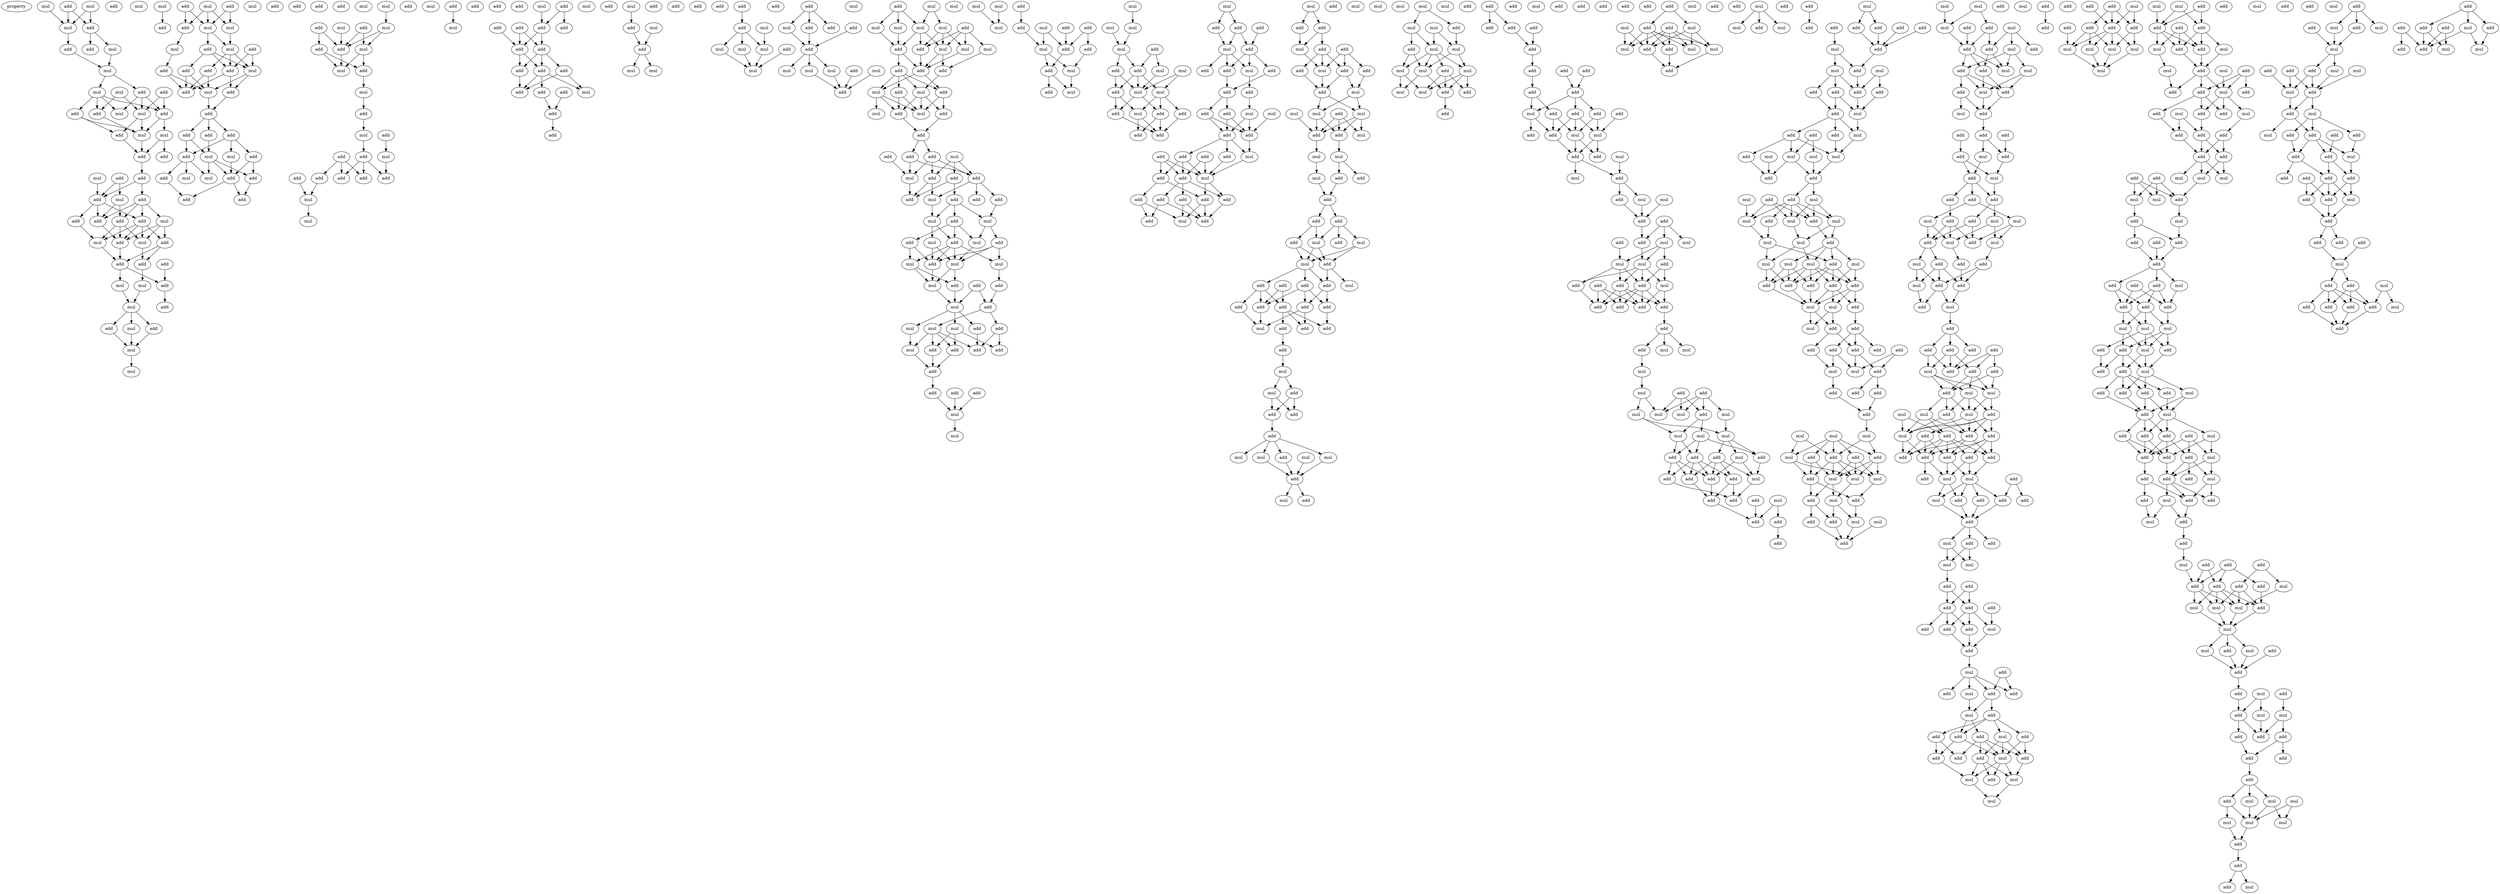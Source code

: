 digraph {
    node [fontcolor=black]
    property [mul=2,lf=1.9]
    0 [ label = mul ];
    1 [ label = add ];
    2 [ label = mul ];
    3 [ label = add ];
    4 [ label = mul ];
    5 [ label = add ];
    6 [ label = add ];
    7 [ label = mul ];
    8 [ label = mul ];
    9 [ label = add ];
    10 [ label = mul ];
    11 [ label = add ];
    12 [ label = add ];
    13 [ label = mul ];
    14 [ label = mul ];
    15 [ label = add ];
    16 [ label = add ];
    17 [ label = add ];
    18 [ label = mul ];
    19 [ label = mul ];
    20 [ label = add ];
    21 [ label = mul ];
    22 [ label = mul ];
    23 [ label = add ];
    24 [ label = add ];
    25 [ label = mul ];
    26 [ label = add ];
    27 [ label = add ];
    28 [ label = add ];
    29 [ label = mul ];
    30 [ label = add ];
    31 [ label = add ];
    32 [ label = add ];
    33 [ label = mul ];
    34 [ label = add ];
    35 [ label = add ];
    36 [ label = mul ];
    37 [ label = mul ];
    38 [ label = add ];
    39 [ label = add ];
    40 [ label = add ];
    41 [ label = add ];
    42 [ label = add ];
    43 [ label = add ];
    44 [ label = mul ];
    45 [ label = mul ];
    46 [ label = add ];
    47 [ label = mul ];
    48 [ label = mul ];
    49 [ label = add ];
    50 [ label = mul ];
    51 [ label = add ];
    52 [ label = mul ];
    53 [ label = add ];
    54 [ label = mul ];
    55 [ label = add ];
    56 [ label = add ];
    57 [ label = mul ];
    58 [ label = add ];
    59 [ label = mul ];
    60 [ label = mul ];
    61 [ label = mul ];
    62 [ label = mul ];
    63 [ label = add ];
    64 [ label = add ];
    65 [ label = add ];
    66 [ label = mul ];
    67 [ label = add ];
    68 [ label = add ];
    69 [ label = add ];
    70 [ label = add ];
    71 [ label = mul ];
    72 [ label = add ];
    73 [ label = add ];
    74 [ label = add ];
    75 [ label = mul ];
    76 [ label = add ];
    77 [ label = add ];
    78 [ label = mul ];
    79 [ label = add ];
    80 [ label = add ];
    81 [ label = mul ];
    82 [ label = mul ];
    83 [ label = add ];
    84 [ label = add ];
    85 [ label = add ];
    86 [ label = mul ];
    87 [ label = add ];
    88 [ label = add ];
    89 [ label = add ];
    90 [ label = add ];
    91 [ label = add ];
    92 [ label = add ];
    93 [ label = mul ];
    94 [ label = mul ];
    95 [ label = add ];
    96 [ label = mul ];
    97 [ label = mul ];
    98 [ label = add ];
    99 [ label = mul ];
    100 [ label = add ];
    101 [ label = add ];
    102 [ label = mul ];
    103 [ label = add ];
    104 [ label = add ];
    105 [ label = mul ];
    106 [ label = add ];
    107 [ label = add ];
    108 [ label = mul ];
    109 [ label = mul ];
    110 [ label = add ];
    111 [ label = add ];
    112 [ label = mul ];
    113 [ label = add ];
    114 [ label = add ];
    115 [ label = add ];
    116 [ label = add ];
    117 [ label = add ];
    118 [ label = mul ];
    119 [ label = add ];
    120 [ label = add ];
    121 [ label = mul ];
    122 [ label = add ];
    123 [ label = mul ];
    124 [ label = add ];
    125 [ label = mul ];
    126 [ label = add ];
    127 [ label = add ];
    128 [ label = add ];
    129 [ label = add ];
    130 [ label = add ];
    131 [ label = add ];
    132 [ label = add ];
    133 [ label = add ];
    134 [ label = add ];
    135 [ label = add ];
    136 [ label = add ];
    137 [ label = mul ];
    138 [ label = add ];
    139 [ label = add ];
    140 [ label = add ];
    141 [ label = add ];
    142 [ label = mul ];
    143 [ label = add ];
    144 [ label = mul ];
    145 [ label = mul ];
    146 [ label = add ];
    147 [ label = add ];
    148 [ label = add ];
    149 [ label = add ];
    150 [ label = add ];
    151 [ label = mul ];
    152 [ label = add ];
    153 [ label = mul ];
    154 [ label = add ];
    155 [ label = add ];
    156 [ label = mul ];
    157 [ label = add ];
    158 [ label = mul ];
    159 [ label = mul ];
    160 [ label = mul ];
    161 [ label = add ];
    162 [ label = mul ];
    163 [ label = add ];
    164 [ label = mul ];
    165 [ label = mul ];
    166 [ label = add ];
    167 [ label = add ];
    168 [ label = add ];
    169 [ label = add ];
    170 [ label = mul ];
    171 [ label = mul ];
    172 [ label = add ];
    173 [ label = mul ];
    174 [ label = mul ];
    175 [ label = add ];
    176 [ label = add ];
    177 [ label = mul ];
    178 [ label = mul ];
    179 [ label = mul ];
    180 [ label = add ];
    181 [ label = mul ];
    182 [ label = mul ];
    183 [ label = add ];
    184 [ label = add ];
    185 [ label = mul ];
    186 [ label = mul ];
    187 [ label = mul ];
    188 [ label = add ];
    189 [ label = add ];
    190 [ label = add ];
    191 [ label = mul ];
    192 [ label = mul ];
    193 [ label = add ];
    194 [ label = add ];
    195 [ label = mul ];
    196 [ label = add ];
    197 [ label = mul ];
    198 [ label = add ];
    199 [ label = add ];
    200 [ label = add ];
    201 [ label = add ];
    202 [ label = mul ];
    203 [ label = add ];
    204 [ label = add ];
    205 [ label = add ];
    206 [ label = add ];
    207 [ label = mul ];
    208 [ label = add ];
    209 [ label = mul ];
    210 [ label = add ];
    211 [ label = add ];
    212 [ label = add ];
    213 [ label = mul ];
    214 [ label = mul ];
    215 [ label = add ];
    216 [ label = mul ];
    217 [ label = add ];
    218 [ label = add ];
    219 [ label = mul ];
    220 [ label = add ];
    221 [ label = add ];
    222 [ label = mul ];
    223 [ label = mul ];
    224 [ label = mul ];
    225 [ label = add ];
    226 [ label = mul ];
    227 [ label = add ];
    228 [ label = add ];
    229 [ label = mul ];
    230 [ label = add ];
    231 [ label = add ];
    232 [ label = add ];
    233 [ label = mul ];
    234 [ label = mul ];
    235 [ label = mul ];
    236 [ label = add ];
    237 [ label = add ];
    238 [ label = add ];
    239 [ label = mul ];
    240 [ label = add ];
    241 [ label = add ];
    242 [ label = add ];
    243 [ label = add ];
    244 [ label = add ];
    245 [ label = mul ];
    246 [ label = mul ];
    247 [ label = mul ];
    248 [ label = mul ];
    249 [ label = mul ];
    250 [ label = mul ];
    251 [ label = add ];
    252 [ label = add ];
    253 [ label = add ];
    254 [ label = mul ];
    255 [ label = add ];
    256 [ label = add ];
    257 [ label = add ];
    258 [ label = mul ];
    259 [ label = mul ];
    260 [ label = add ];
    261 [ label = add ];
    262 [ label = mul ];
    263 [ label = mul ];
    264 [ label = mul ];
    265 [ label = mul ];
    266 [ label = mul ];
    267 [ label = add ];
    268 [ label = mul ];
    269 [ label = add ];
    270 [ label = mul ];
    271 [ label = add ];
    272 [ label = mul ];
    273 [ label = mul ];
    274 [ label = add ];
    275 [ label = add ];
    276 [ label = add ];
    277 [ label = add ];
    278 [ label = mul ];
    279 [ label = add ];
    280 [ label = add ];
    281 [ label = mul ];
    282 [ label = add ];
    283 [ label = add ];
    284 [ label = add ];
    285 [ label = mul ];
    286 [ label = add ];
    287 [ label = mul ];
    288 [ label = add ];
    289 [ label = add ];
    290 [ label = add ];
    291 [ label = add ];
    292 [ label = add ];
    293 [ label = mul ];
    294 [ label = add ];
    295 [ label = mul ];
    296 [ label = add ];
    297 [ label = add ];
    298 [ label = add ];
    299 [ label = add ];
    300 [ label = add ];
    301 [ label = add ];
    302 [ label = mul ];
    303 [ label = add ];
    304 [ label = add ];
    305 [ label = add ];
    306 [ label = mul ];
    307 [ label = add ];
    308 [ label = add ];
    309 [ label = add ];
    310 [ label = add ];
    311 [ label = add ];
    312 [ label = mul ];
    313 [ label = add ];
    314 [ label = add ];
    315 [ label = mul ];
    316 [ label = add ];
    317 [ label = add ];
    318 [ label = add ];
    319 [ label = mul ];
    320 [ label = add ];
    321 [ label = add ];
    322 [ label = add ];
    323 [ label = add ];
    324 [ label = mul ];
    325 [ label = add ];
    326 [ label = add ];
    327 [ label = mul ];
    328 [ label = mul ];
    329 [ label = mul ];
    330 [ label = add ];
    331 [ label = mul ];
    332 [ label = mul ];
    333 [ label = add ];
    334 [ label = add ];
    335 [ label = mul ];
    336 [ label = mul ];
    337 [ label = mul ];
    338 [ label = mul ];
    339 [ label = add ];
    340 [ label = add ];
    341 [ label = add ];
    342 [ label = add ];
    343 [ label = add ];
    344 [ label = add ];
    345 [ label = mul ];
    346 [ label = mul ];
    347 [ label = add ];
    348 [ label = mul ];
    349 [ label = add ];
    350 [ label = add ];
    351 [ label = add ];
    352 [ label = add ];
    353 [ label = add ];
    354 [ label = mul ];
    355 [ label = add ];
    356 [ label = add ];
    357 [ label = add ];
    358 [ label = add ];
    359 [ label = add ];
    360 [ label = add ];
    361 [ label = add ];
    362 [ label = mul ];
    363 [ label = add ];
    364 [ label = add ];
    365 [ label = mul ];
    366 [ label = mul ];
    367 [ label = add ];
    368 [ label = mul ];
    369 [ label = mul ];
    370 [ label = add ];
    371 [ label = add ];
    372 [ label = add ];
    373 [ label = add ];
    374 [ label = mul ];
    375 [ label = mul ];
    376 [ label = mul ];
    377 [ label = mul ];
    378 [ label = add ];
    379 [ label = mul ];
    380 [ label = add ];
    381 [ label = mul ];
    382 [ label = mul ];
    383 [ label = add ];
    384 [ label = mul ];
    385 [ label = mul ];
    386 [ label = add ];
    387 [ label = mul ];
    388 [ label = mul ];
    389 [ label = mul ];
    390 [ label = mul ];
    391 [ label = add ];
    392 [ label = mul ];
    393 [ label = add ];
    394 [ label = mul ];
    395 [ label = add ];
    396 [ label = add ];
    397 [ label = mul ];
    398 [ label = add ];
    399 [ label = add ];
    400 [ label = add ];
    401 [ label = add ];
    402 [ label = add ];
    403 [ label = add ];
    404 [ label = mul ];
    405 [ label = add ];
    406 [ label = add ];
    407 [ label = add ];
    408 [ label = add ];
    409 [ label = add ];
    410 [ label = add ];
    411 [ label = add ];
    412 [ label = add ];
    413 [ label = mul ];
    414 [ label = add ];
    415 [ label = add ];
    416 [ label = add ];
    417 [ label = add ];
    418 [ label = add ];
    419 [ label = add ];
    420 [ label = mul ];
    421 [ label = mul ];
    422 [ label = mul ];
    423 [ label = add ];
    424 [ label = add ];
    425 [ label = mul ];
    426 [ label = add ];
    427 [ label = mul ];
    428 [ label = add ];
    429 [ label = add ];
    430 [ label = add ];
    431 [ label = mul ];
    432 [ label = add ];
    433 [ label = add ];
    434 [ label = add ];
    435 [ label = mul ];
    436 [ label = mul ];
    437 [ label = add ];
    438 [ label = add ];
    439 [ label = mul ];
    440 [ label = mul ];
    441 [ label = add ];
    442 [ label = add ];
    443 [ label = add ];
    444 [ label = add ];
    445 [ label = mul ];
    446 [ label = add ];
    447 [ label = add ];
    448 [ label = add ];
    449 [ label = add ];
    450 [ label = add ];
    451 [ label = add ];
    452 [ label = mul ];
    453 [ label = add ];
    454 [ label = mul ];
    455 [ label = mul ];
    456 [ label = mul ];
    457 [ label = add ];
    458 [ label = add ];
    459 [ label = add ];
    460 [ label = mul ];
    461 [ label = mul ];
    462 [ label = mul ];
    463 [ label = mul ];
    464 [ label = mul ];
    465 [ label = mul ];
    466 [ label = mul ];
    467 [ label = add ];
    468 [ label = add ];
    469 [ label = add ];
    470 [ label = add ];
    471 [ label = mul ];
    472 [ label = add ];
    473 [ label = mul ];
    474 [ label = add ];
    475 [ label = add ];
    476 [ label = add ];
    477 [ label = add ];
    478 [ label = mul ];
    479 [ label = add ];
    480 [ label = add ];
    481 [ label = add ];
    482 [ label = add ];
    483 [ label = add ];
    484 [ label = add ];
    485 [ label = add ];
    486 [ label = mul ];
    487 [ label = add ];
    488 [ label = mul ];
    489 [ label = mul ];
    490 [ label = add ];
    491 [ label = add ];
    492 [ label = mul ];
    493 [ label = mul ];
    494 [ label = mul ];
    495 [ label = add ];
    496 [ label = add ];
    497 [ label = add ];
    498 [ label = mul ];
    499 [ label = mul ];
    500 [ label = add ];
    501 [ label = add ];
    502 [ label = mul ];
    503 [ label = add ];
    504 [ label = add ];
    505 [ label = mul ];
    506 [ label = add ];
    507 [ label = add ];
    508 [ label = add ];
    509 [ label = add ];
    510 [ label = add ];
    511 [ label = mul ];
    512 [ label = add ];
    513 [ label = add ];
    514 [ label = mul ];
    515 [ label = mul ];
    516 [ label = add ];
    517 [ label = add ];
    518 [ label = add ];
    519 [ label = add ];
    520 [ label = mul ];
    521 [ label = add ];
    522 [ label = add ];
    523 [ label = add ];
    524 [ label = mul ];
    525 [ label = add ];
    526 [ label = mul ];
    527 [ label = mul ];
    528 [ label = mul ];
    529 [ label = mul ];
    530 [ label = add ];
    531 [ label = add ];
    532 [ label = add ];
    533 [ label = mul ];
    534 [ label = add ];
    535 [ label = mul ];
    536 [ label = add ];
    537 [ label = mul ];
    538 [ label = add ];
    539 [ label = mul ];
    540 [ label = add ];
    541 [ label = mul ];
    542 [ label = mul ];
    543 [ label = add ];
    544 [ label = mul ];
    545 [ label = mul ];
    546 [ label = add ];
    547 [ label = mul ];
    548 [ label = mul ];
    549 [ label = mul ];
    550 [ label = add ];
    551 [ label = add ];
    552 [ label = add ];
    553 [ label = add ];
    554 [ label = add ];
    555 [ label = mul ];
    556 [ label = add ];
    557 [ label = mul ];
    558 [ label = add ];
    559 [ label = mul ];
    560 [ label = add ];
    561 [ label = add ];
    562 [ label = add ];
    563 [ label = add ];
    564 [ label = add ];
    565 [ label = add ];
    566 [ label = mul ];
    567 [ label = add ];
    568 [ label = mul ];
    569 [ label = add ];
    570 [ label = add ];
    571 [ label = add ];
    572 [ label = add ];
    573 [ label = mul ];
    574 [ label = mul ];
    575 [ label = mul ];
    576 [ label = add ];
    577 [ label = add ];
    578 [ label = add ];
    579 [ label = mul ];
    580 [ label = add ];
    581 [ label = mul ];
    582 [ label = add ];
    583 [ label = mul ];
    584 [ label = mul ];
    585 [ label = add ];
    586 [ label = mul ];
    587 [ label = add ];
    588 [ label = add ];
    589 [ label = mul ];
    590 [ label = mul ];
    591 [ label = add ];
    592 [ label = add ];
    593 [ label = mul ];
    594 [ label = mul ];
    595 [ label = mul ];
    596 [ label = add ];
    597 [ label = add ];
    598 [ label = mul ];
    599 [ label = add ];
    600 [ label = add ];
    601 [ label = add ];
    602 [ label = mul ];
    603 [ label = mul ];
    604 [ label = add ];
    605 [ label = mul ];
    606 [ label = add ];
    607 [ label = add ];
    608 [ label = mul ];
    609 [ label = add ];
    610 [ label = mul ];
    611 [ label = add ];
    612 [ label = add ];
    613 [ label = add ];
    614 [ label = add ];
    615 [ label = mul ];
    616 [ label = add ];
    617 [ label = add ];
    618 [ label = add ];
    619 [ label = mul ];
    620 [ label = add ];
    621 [ label = add ];
    622 [ label = add ];
    623 [ label = add ];
    624 [ label = add ];
    625 [ label = mul ];
    626 [ label = add ];
    627 [ label = mul ];
    628 [ label = mul ];
    629 [ label = mul ];
    630 [ label = mul ];
    631 [ label = add ];
    632 [ label = add ];
    633 [ label = add ];
    634 [ label = mul ];
    635 [ label = add ];
    636 [ label = add ];
    637 [ label = add ];
    638 [ label = add ];
    639 [ label = mul ];
    640 [ label = mul ];
    641 [ label = add ];
    642 [ label = add ];
    643 [ label = mul ];
    644 [ label = add ];
    645 [ label = add ];
    646 [ label = add ];
    647 [ label = add ];
    648 [ label = mul ];
    649 [ label = add ];
    650 [ label = add ];
    651 [ label = add ];
    652 [ label = mul ];
    653 [ label = add ];
    654 [ label = mul ];
    655 [ label = mul ];
    656 [ label = mul ];
    657 [ label = add ];
    658 [ label = mul ];
    659 [ label = add ];
    660 [ label = add ];
    661 [ label = mul ];
    662 [ label = add ];
    663 [ label = add ];
    664 [ label = add ];
    665 [ label = add ];
    666 [ label = add ];
    667 [ label = add ];
    668 [ label = add ];
    669 [ label = add ];
    670 [ label = mul ];
    671 [ label = add ];
    672 [ label = add ];
    673 [ label = mul ];
    674 [ label = add ];
    675 [ label = add ];
    676 [ label = add ];
    677 [ label = add ];
    678 [ label = mul ];
    679 [ label = add ];
    680 [ label = mul ];
    681 [ label = add ];
    682 [ label = add ];
    683 [ label = add ];
    684 [ label = mul ];
    685 [ label = add ];
    686 [ label = mul ];
    687 [ label = add ];
    688 [ label = add ];
    689 [ label = add ];
    690 [ label = add ];
    691 [ label = add ];
    692 [ label = add ];
    693 [ label = add ];
    694 [ label = add ];
    695 [ label = mul ];
    696 [ label = add ];
    697 [ label = add ];
    698 [ label = mul ];
    699 [ label = add ];
    700 [ label = mul ];
    701 [ label = add ];
    702 [ label = add ];
    703 [ label = add ];
    704 [ label = add ];
    705 [ label = mul ];
    706 [ label = add ];
    707 [ label = mul ];
    708 [ label = add ];
    709 [ label = add ];
    710 [ label = add ];
    711 [ label = add ];
    712 [ label = add ];
    713 [ label = mul ];
    714 [ label = add ];
    715 [ label = add ];
    716 [ label = add ];
    717 [ label = mul ];
    718 [ label = mul ];
    719 [ label = mul ];
    720 [ label = mul ];
    721 [ label = add ];
    722 [ label = add ];
    723 [ label = add ];
    724 [ label = add ];
    725 [ label = add ];
    726 [ label = add ];
    727 [ label = mul ];
    728 [ label = mul ];
    729 [ label = mul ];
    730 [ label = mul ];
    731 [ label = mul ];
    732 [ label = mul ];
    733 [ label = mul ];
    734 [ label = add ];
    735 [ label = add ];
    736 [ label = add ];
    737 [ label = add ];
    738 [ label = mul ];
    739 [ label = add ];
    740 [ label = mul ];
    741 [ label = add ];
    742 [ label = add ];
    743 [ label = add ];
    744 [ label = mul ];
    745 [ label = mul ];
    746 [ label = mul ];
    747 [ label = add ];
    748 [ label = add ];
    749 [ label = add ];
    750 [ label = mul ];
    751 [ label = add ];
    752 [ label = add ];
    753 [ label = mul ];
    754 [ label = add ];
    755 [ label = add ];
    756 [ label = add ];
    757 [ label = add ];
    758 [ label = add ];
    759 [ label = add ];
    760 [ label = add ];
    761 [ label = add ];
    762 [ label = mul ];
    763 [ label = mul ];
    764 [ label = mul ];
    765 [ label = add ];
    766 [ label = mul ];
    767 [ label = mul ];
    768 [ label = add ];
    769 [ label = mul ];
    770 [ label = add ];
    771 [ label = add ];
    772 [ label = add ];
    773 [ label = add ];
    774 [ label = add ];
    775 [ label = add ];
    776 [ label = mul ];
    777 [ label = add ];
    778 [ label = add ];
    779 [ label = add ];
    780 [ label = add ];
    781 [ label = mul ];
    782 [ label = mul ];
    783 [ label = mul ];
    784 [ label = add ];
    785 [ label = mul ];
    786 [ label = add ];
    787 [ label = add ];
    788 [ label = add ];
    789 [ label = add ];
    790 [ label = mul ];
    791 [ label = add ];
    792 [ label = mul ];
    793 [ label = add ];
    794 [ label = add ];
    795 [ label = add ];
    796 [ label = mul ];
    797 [ label = add ];
    798 [ label = add ];
    799 [ label = mul ];
    800 [ label = add ];
    801 [ label = add ];
    802 [ label = add ];
    803 [ label = add ];
    804 [ label = add ];
    805 [ label = mul ];
    806 [ label = add ];
    807 [ label = add ];
    808 [ label = mul ];
    809 [ label = add ];
    810 [ label = add ];
    811 [ label = add ];
    812 [ label = add ];
    813 [ label = mul ];
    814 [ label = add ];
    815 [ label = mul ];
    816 [ label = add ];
    817 [ label = add ];
    818 [ label = mul ];
    819 [ label = add ];
    820 [ label = add ];
    821 [ label = add ];
    822 [ label = add ];
    823 [ label = add ];
    824 [ label = add ];
    825 [ label = add ];
    826 [ label = mul ];
    827 [ label = mul ];
    828 [ label = mul ];
    829 [ label = mul ];
    830 [ label = add ];
    831 [ label = mul ];
    832 [ label = mul ];
    833 [ label = add ];
    834 [ label = mul ];
    835 [ label = add ];
    836 [ label = add ];
    837 [ label = add ];
    838 [ label = mul ];
    839 [ label = add ];
    840 [ label = add ];
    841 [ label = mul ];
    842 [ label = mul ];
    843 [ label = add ];
    844 [ label = add ];
    845 [ label = mul ];
    846 [ label = add ];
    847 [ label = add ];
    848 [ label = add ];
    849 [ label = add ];
    850 [ label = add ];
    851 [ label = mul ];
    852 [ label = mul ];
    853 [ label = add ];
    854 [ label = mul ];
    855 [ label = mul ];
    856 [ label = mul ];
    857 [ label = mul ];
    858 [ label = add ];
    859 [ label = add ];
    860 [ label = add ];
    861 [ label = add ];
    862 [ label = add ];
    863 [ label = mul ];
    864 [ label = mul ];
    865 [ label = add ];
    866 [ label = mul ];
    867 [ label = mul ];
    868 [ label = add ];
    869 [ label = add ];
    870 [ label = mul ];
    871 [ label = add ];
    872 [ label = mul ];
    873 [ label = mul ];
    874 [ label = add ];
    875 [ label = add ];
    876 [ label = mul ];
    877 [ label = add ];
    878 [ label = add ];
    879 [ label = mul ];
    880 [ label = add ];
    881 [ label = add ];
    882 [ label = mul ];
    883 [ label = add ];
    884 [ label = add ];
    885 [ label = add ];
    886 [ label = add ];
    887 [ label = mul ];
    888 [ label = add ];
    889 [ label = add ];
    890 [ label = add ];
    891 [ label = add ];
    892 [ label = mul ];
    893 [ label = add ];
    894 [ label = add ];
    895 [ label = add ];
    896 [ label = add ];
    897 [ label = add ];
    898 [ label = add ];
    899 [ label = mul ];
    900 [ label = add ];
    901 [ label = add ];
    902 [ label = mul ];
    903 [ label = add ];
    904 [ label = add ];
    905 [ label = add ];
    906 [ label = add ];
    907 [ label = mul ];
    908 [ label = add ];
    909 [ label = add ];
    910 [ label = add ];
    911 [ label = add ];
    912 [ label = add ];
    913 [ label = add ];
    914 [ label = mul ];
    915 [ label = add ];
    916 [ label = add ];
    917 [ label = mul ];
    918 [ label = mul ];
    0 -> 3 [ name = 0 ];
    0 -> 4 [ name = 1 ];
    1 -> 3 [ name = 2 ];
    1 -> 4 [ name = 3 ];
    2 -> 4 [ name = 4 ];
    3 -> 7 [ name = 5 ];
    3 -> 9 [ name = 6 ];
    4 -> 6 [ name = 7 ];
    6 -> 10 [ name = 8 ];
    7 -> 10 [ name = 9 ];
    10 -> 12 [ name = 10 ];
    10 -> 14 [ name = 11 ];
    11 -> 16 [ name = 12 ];
    11 -> 18 [ name = 13 ];
    12 -> 16 [ name = 14 ];
    12 -> 18 [ name = 15 ];
    12 -> 19 [ name = 16 ];
    13 -> 17 [ name = 17 ];
    13 -> 18 [ name = 18 ];
    14 -> 15 [ name = 19 ];
    14 -> 16 [ name = 20 ];
    14 -> 17 [ name = 21 ];
    14 -> 19 [ name = 22 ];
    15 -> 20 [ name = 23 ];
    15 -> 21 [ name = 24 ];
    16 -> 21 [ name = 25 ];
    16 -> 22 [ name = 26 ];
    17 -> 21 [ name = 27 ];
    18 -> 20 [ name = 28 ];
    18 -> 21 [ name = 29 ];
    20 -> 24 [ name = 30 ];
    21 -> 24 [ name = 31 ];
    22 -> 23 [ name = 32 ];
    22 -> 24 [ name = 33 ];
    24 -> 27 [ name = 34 ];
    25 -> 30 [ name = 35 ];
    26 -> 29 [ name = 36 ];
    26 -> 30 [ name = 37 ];
    27 -> 28 [ name = 38 ];
    27 -> 30 [ name = 39 ];
    28 -> 31 [ name = 40 ];
    28 -> 32 [ name = 41 ];
    28 -> 33 [ name = 42 ];
    28 -> 34 [ name = 43 ];
    29 -> 32 [ name = 44 ];
    29 -> 34 [ name = 45 ];
    30 -> 31 [ name = 46 ];
    30 -> 32 [ name = 47 ];
    30 -> 35 [ name = 48 ];
    31 -> 36 [ name = 49 ];
    31 -> 37 [ name = 50 ];
    31 -> 38 [ name = 51 ];
    31 -> 39 [ name = 52 ];
    32 -> 39 [ name = 53 ];
    33 -> 36 [ name = 54 ];
    33 -> 38 [ name = 55 ];
    33 -> 39 [ name = 56 ];
    34 -> 36 [ name = 57 ];
    34 -> 37 [ name = 58 ];
    34 -> 39 [ name = 59 ];
    35 -> 37 [ name = 60 ];
    36 -> 41 [ name = 61 ];
    37 -> 42 [ name = 62 ];
    38 -> 41 [ name = 63 ];
    38 -> 42 [ name = 64 ];
    39 -> 42 [ name = 65 ];
    40 -> 43 [ name = 66 ];
    41 -> 45 [ name = 67 ];
    42 -> 43 [ name = 68 ];
    42 -> 44 [ name = 69 ];
    43 -> 46 [ name = 70 ];
    44 -> 47 [ name = 71 ];
    45 -> 47 [ name = 72 ];
    47 -> 49 [ name = 73 ];
    47 -> 50 [ name = 74 ];
    47 -> 51 [ name = 75 ];
    48 -> 53 [ name = 76 ];
    49 -> 52 [ name = 77 ];
    50 -> 52 [ name = 78 ];
    51 -> 52 [ name = 79 ];
    52 -> 57 [ name = 80 ];
    54 -> 58 [ name = 81 ];
    54 -> 59 [ name = 82 ];
    54 -> 60 [ name = 83 ];
    55 -> 58 [ name = 84 ];
    55 -> 60 [ name = 85 ];
    56 -> 59 [ name = 86 ];
    56 -> 60 [ name = 87 ];
    58 -> 62 [ name = 88 ];
    59 -> 61 [ name = 89 ];
    60 -> 61 [ name = 90 ];
    60 -> 63 [ name = 91 ];
    61 -> 66 [ name = 92 ];
    61 -> 67 [ name = 93 ];
    61 -> 69 [ name = 94 ];
    62 -> 65 [ name = 95 ];
    63 -> 66 [ name = 96 ];
    63 -> 67 [ name = 97 ];
    63 -> 68 [ name = 98 ];
    64 -> 66 [ name = 99 ];
    64 -> 67 [ name = 100 ];
    65 -> 71 [ name = 101 ];
    65 -> 72 [ name = 102 ];
    66 -> 70 [ name = 103 ];
    66 -> 71 [ name = 104 ];
    67 -> 70 [ name = 105 ];
    67 -> 72 [ name = 106 ];
    68 -> 71 [ name = 107 ];
    68 -> 72 [ name = 108 ];
    69 -> 71 [ name = 109 ];
    69 -> 72 [ name = 110 ];
    70 -> 73 [ name = 111 ];
    71 -> 73 [ name = 112 ];
    73 -> 74 [ name = 113 ];
    73 -> 76 [ name = 114 ];
    73 -> 77 [ name = 115 ];
    74 -> 78 [ name = 116 ];
    76 -> 79 [ name = 117 ];
    76 -> 80 [ name = 118 ];
    76 -> 81 [ name = 119 ];
    77 -> 78 [ name = 120 ];
    77 -> 80 [ name = 121 ];
    78 -> 83 [ name = 122 ];
    78 -> 85 [ name = 123 ];
    78 -> 86 [ name = 124 ];
    79 -> 83 [ name = 125 ];
    79 -> 85 [ name = 126 ];
    80 -> 82 [ name = 127 ];
    80 -> 84 [ name = 128 ];
    80 -> 86 [ name = 129 ];
    81 -> 83 [ name = 130 ];
    83 -> 87 [ name = 131 ];
    83 -> 88 [ name = 132 ];
    84 -> 87 [ name = 133 ];
    85 -> 88 [ name = 134 ];
    94 -> 97 [ name = 135 ];
    95 -> 100 [ name = 136 ];
    95 -> 101 [ name = 137 ];
    96 -> 100 [ name = 138 ];
    97 -> 99 [ name = 139 ];
    97 -> 100 [ name = 140 ];
    98 -> 99 [ name = 141 ];
    98 -> 100 [ name = 142 ];
    99 -> 102 [ name = 143 ];
    99 -> 103 [ name = 144 ];
    100 -> 102 [ name = 145 ];
    101 -> 102 [ name = 146 ];
    101 -> 103 [ name = 147 ];
    103 -> 105 [ name = 148 ];
    105 -> 106 [ name = 149 ];
    106 -> 108 [ name = 150 ];
    107 -> 109 [ name = 151 ];
    108 -> 110 [ name = 152 ];
    109 -> 114 [ name = 153 ];
    110 -> 113 [ name = 154 ];
    110 -> 114 [ name = 155 ];
    110 -> 117 [ name = 156 ];
    111 -> 113 [ name = 157 ];
    111 -> 115 [ name = 158 ];
    111 -> 117 [ name = 159 ];
    115 -> 118 [ name = 160 ];
    116 -> 118 [ name = 161 ];
    118 -> 121 [ name = 162 ];
    119 -> 123 [ name = 163 ];
    125 -> 130 [ name = 164 ];
    126 -> 129 [ name = 165 ];
    126 -> 130 [ name = 166 ];
    127 -> 131 [ name = 167 ];
    128 -> 131 [ name = 168 ];
    128 -> 132 [ name = 169 ];
    130 -> 131 [ name = 170 ];
    130 -> 132 [ name = 171 ];
    131 -> 133 [ name = 172 ];
    131 -> 134 [ name = 173 ];
    132 -> 133 [ name = 174 ];
    132 -> 134 [ name = 175 ];
    132 -> 135 [ name = 176 ];
    133 -> 138 [ name = 177 ];
    134 -> 136 [ name = 178 ];
    134 -> 137 [ name = 179 ];
    134 -> 138 [ name = 180 ];
    135 -> 137 [ name = 181 ];
    135 -> 138 [ name = 182 ];
    136 -> 140 [ name = 183 ];
    139 -> 140 [ name = 184 ];
    140 -> 141 [ name = 185 ];
    144 -> 147 [ name = 186 ];
    145 -> 148 [ name = 187 ];
    147 -> 148 [ name = 188 ];
    148 -> 151 [ name = 189 ];
    148 -> 153 [ name = 190 ];
    154 -> 155 [ name = 191 ];
    155 -> 158 [ name = 192 ];
    155 -> 159 [ name = 193 ];
    155 -> 160 [ name = 194 ];
    156 -> 160 [ name = 195 ];
    158 -> 162 [ name = 196 ];
    159 -> 162 [ name = 197 ];
    160 -> 162 [ name = 198 ];
    161 -> 162 [ name = 199 ];
    163 -> 164 [ name = 200 ];
    163 -> 167 [ name = 201 ];
    163 -> 168 [ name = 202 ];
    164 -> 169 [ name = 203 ];
    166 -> 169 [ name = 204 ];
    167 -> 169 [ name = 205 ];
    169 -> 170 [ name = 206 ];
    169 -> 171 [ name = 207 ];
    169 -> 173 [ name = 208 ];
    171 -> 175 [ name = 209 ];
    172 -> 175 [ name = 210 ];
    173 -> 175 [ name = 211 ];
    174 -> 175 [ name = 212 ];
    176 -> 178 [ name = 213 ];
    176 -> 179 [ name = 214 ];
    176 -> 182 [ name = 215 ];
    177 -> 181 [ name = 216 ];
    177 -> 182 [ name = 217 ];
    178 -> 184 [ name = 218 ];
    179 -> 184 [ name = 219 ];
    180 -> 183 [ name = 220 ];
    180 -> 185 [ name = 221 ];
    180 -> 186 [ name = 222 ];
    180 -> 187 [ name = 223 ];
    181 -> 183 [ name = 224 ];
    181 -> 185 [ name = 225 ];
    181 -> 186 [ name = 226 ];
    182 -> 183 [ name = 227 ];
    182 -> 184 [ name = 228 ];
    182 -> 185 [ name = 229 ];
    183 -> 190 [ name = 230 ];
    184 -> 188 [ name = 231 ];
    184 -> 190 [ name = 232 ];
    185 -> 189 [ name = 233 ];
    185 -> 190 [ name = 234 ];
    186 -> 190 [ name = 235 ];
    187 -> 189 [ name = 236 ];
    188 -> 191 [ name = 237 ];
    188 -> 192 [ name = 238 ];
    188 -> 193 [ name = 239 ];
    188 -> 194 [ name = 240 ];
    189 -> 192 [ name = 241 ];
    190 -> 191 [ name = 242 ];
    190 -> 193 [ name = 243 ];
    191 -> 195 [ name = 244 ];
    191 -> 196 [ name = 245 ];
    191 -> 197 [ name = 246 ];
    192 -> 196 [ name = 247 ];
    192 -> 197 [ name = 248 ];
    192 -> 198 [ name = 249 ];
    193 -> 197 [ name = 250 ];
    193 -> 198 [ name = 251 ];
    194 -> 196 [ name = 252 ];
    194 -> 197 [ name = 253 ];
    196 -> 199 [ name = 254 ];
    198 -> 199 [ name = 255 ];
    199 -> 200 [ name = 256 ];
    199 -> 203 [ name = 257 ];
    200 -> 205 [ name = 258 ];
    200 -> 206 [ name = 259 ];
    200 -> 207 [ name = 260 ];
    201 -> 207 [ name = 261 ];
    202 -> 204 [ name = 262 ];
    202 -> 205 [ name = 263 ];
    202 -> 206 [ name = 264 ];
    203 -> 206 [ name = 265 ];
    203 -> 207 [ name = 266 ];
    204 -> 208 [ name = 267 ];
    204 -> 212 [ name = 268 ];
    205 -> 209 [ name = 269 ];
    205 -> 212 [ name = 270 ];
    206 -> 209 [ name = 271 ];
    206 -> 210 [ name = 272 ];
    206 -> 211 [ name = 273 ];
    207 -> 212 [ name = 274 ];
    208 -> 213 [ name = 275 ];
    208 -> 214 [ name = 276 ];
    208 -> 215 [ name = 277 ];
    209 -> 213 [ name = 278 ];
    210 -> 214 [ name = 279 ];
    213 -> 217 [ name = 280 ];
    213 -> 219 [ name = 281 ];
    214 -> 216 [ name = 282 ];
    214 -> 218 [ name = 283 ];
    215 -> 216 [ name = 284 ];
    215 -> 217 [ name = 285 ];
    215 -> 220 [ name = 286 ];
    216 -> 224 [ name = 287 ];
    217 -> 221 [ name = 288 ];
    217 -> 222 [ name = 289 ];
    217 -> 223 [ name = 290 ];
    217 -> 224 [ name = 291 ];
    218 -> 221 [ name = 292 ];
    218 -> 222 [ name = 293 ];
    218 -> 224 [ name = 294 ];
    219 -> 221 [ name = 295 ];
    219 -> 224 [ name = 296 ];
    220 -> 221 [ name = 297 ];
    220 -> 223 [ name = 298 ];
    221 -> 226 [ name = 299 ];
    222 -> 228 [ name = 300 ];
    223 -> 225 [ name = 301 ];
    223 -> 226 [ name = 302 ];
    224 -> 225 [ name = 303 ];
    224 -> 226 [ name = 304 ];
    225 -> 229 [ name = 305 ];
    226 -> 229 [ name = 306 ];
    227 -> 229 [ name = 307 ];
    227 -> 230 [ name = 308 ];
    228 -> 230 [ name = 309 ];
    229 -> 232 [ name = 310 ];
    229 -> 233 [ name = 311 ];
    229 -> 235 [ name = 312 ];
    230 -> 231 [ name = 313 ];
    230 -> 234 [ name = 314 ];
    231 -> 237 [ name = 315 ];
    231 -> 238 [ name = 316 ];
    232 -> 237 [ name = 317 ];
    233 -> 239 [ name = 318 ];
    234 -> 236 [ name = 319 ];
    234 -> 237 [ name = 320 ];
    234 -> 239 [ name = 321 ];
    234 -> 240 [ name = 322 ];
    235 -> 236 [ name = 323 ];
    235 -> 238 [ name = 324 ];
    235 -> 240 [ name = 325 ];
    236 -> 241 [ name = 326 ];
    239 -> 241 [ name = 327 ];
    240 -> 241 [ name = 328 ];
    241 -> 243 [ name = 329 ];
    242 -> 246 [ name = 330 ];
    243 -> 246 [ name = 331 ];
    244 -> 246 [ name = 332 ];
    246 -> 249 [ name = 333 ];
    247 -> 250 [ name = 334 ];
    248 -> 250 [ name = 335 ];
    251 -> 255 [ name = 336 ];
    252 -> 257 [ name = 337 ];
    253 -> 256 [ name = 338 ];
    253 -> 257 [ name = 339 ];
    254 -> 257 [ name = 340 ];
    254 -> 258 [ name = 341 ];
    255 -> 258 [ name = 342 ];
    256 -> 259 [ name = 343 ];
    257 -> 260 [ name = 344 ];
    258 -> 259 [ name = 345 ];
    258 -> 260 [ name = 346 ];
    259 -> 262 [ name = 347 ];
    260 -> 261 [ name = 348 ];
    260 -> 262 [ name = 349 ];
    263 -> 265 [ name = 350 ];
    264 -> 266 [ name = 351 ];
    265 -> 266 [ name = 352 ];
    266 -> 269 [ name = 353 ];
    266 -> 271 [ name = 354 ];
    267 -> 270 [ name = 355 ];
    267 -> 271 [ name = 356 ];
    268 -> 272 [ name = 357 ];
    268 -> 273 [ name = 358 ];
    269 -> 273 [ name = 359 ];
    269 -> 274 [ name = 360 ];
    270 -> 273 [ name = 361 ];
    271 -> 272 [ name = 362 ];
    271 -> 273 [ name = 363 ];
    271 -> 274 [ name = 364 ];
    272 -> 275 [ name = 365 ];
    272 -> 277 [ name = 366 ];
    272 -> 278 [ name = 367 ];
    273 -> 275 [ name = 368 ];
    273 -> 276 [ name = 369 ];
    274 -> 276 [ name = 370 ];
    274 -> 278 [ name = 371 ];
    275 -> 279 [ name = 372 ];
    275 -> 280 [ name = 373 ];
    276 -> 279 [ name = 374 ];
    277 -> 279 [ name = 375 ];
    278 -> 279 [ name = 376 ];
    278 -> 280 [ name = 377 ];
    281 -> 282 [ name = 378 ];
    281 -> 283 [ name = 379 ];
    282 -> 285 [ name = 380 ];
    282 -> 286 [ name = 381 ];
    283 -> 285 [ name = 382 ];
    284 -> 286 [ name = 383 ];
    285 -> 287 [ name = 384 ];
    285 -> 288 [ name = 385 ];
    285 -> 290 [ name = 386 ];
    286 -> 287 [ name = 387 ];
    286 -> 289 [ name = 388 ];
    286 -> 290 [ name = 389 ];
    287 -> 292 [ name = 390 ];
    289 -> 291 [ name = 391 ];
    290 -> 291 [ name = 392 ];
    291 -> 294 [ name = 393 ];
    291 -> 296 [ name = 394 ];
    292 -> 293 [ name = 395 ];
    293 -> 297 [ name = 396 ];
    293 -> 298 [ name = 397 ];
    294 -> 297 [ name = 398 ];
    294 -> 298 [ name = 399 ];
    295 -> 298 [ name = 400 ];
    296 -> 297 [ name = 401 ];
    296 -> 298 [ name = 402 ];
    297 -> 299 [ name = 403 ];
    297 -> 302 [ name = 404 ];
    297 -> 303 [ name = 405 ];
    298 -> 302 [ name = 406 ];
    299 -> 304 [ name = 407 ];
    299 -> 305 [ name = 408 ];
    299 -> 306 [ name = 409 ];
    300 -> 304 [ name = 410 ];
    300 -> 305 [ name = 411 ];
    300 -> 306 [ name = 412 ];
    301 -> 305 [ name = 413 ];
    301 -> 306 [ name = 414 ];
    302 -> 306 [ name = 415 ];
    303 -> 306 [ name = 416 ];
    304 -> 308 [ name = 417 ];
    304 -> 311 [ name = 418 ];
    305 -> 307 [ name = 419 ];
    305 -> 309 [ name = 420 ];
    305 -> 310 [ name = 421 ];
    306 -> 307 [ name = 422 ];
    306 -> 308 [ name = 423 ];
    307 -> 314 [ name = 424 ];
    308 -> 312 [ name = 425 ];
    308 -> 314 [ name = 426 ];
    309 -> 313 [ name = 427 ];
    309 -> 314 [ name = 428 ];
    310 -> 312 [ name = 429 ];
    310 -> 314 [ name = 430 ];
    311 -> 312 [ name = 431 ];
    311 -> 313 [ name = 432 ];
    315 -> 316 [ name = 433 ];
    315 -> 317 [ name = 434 ];
    316 -> 319 [ name = 435 ];
    316 -> 320 [ name = 436 ];
    317 -> 319 [ name = 437 ];
    318 -> 322 [ name = 438 ];
    318 -> 323 [ name = 439 ];
    318 -> 324 [ name = 440 ];
    319 -> 324 [ name = 441 ];
    320 -> 321 [ name = 442 ];
    320 -> 323 [ name = 443 ];
    320 -> 324 [ name = 444 ];
    321 -> 326 [ name = 445 ];
    322 -> 327 [ name = 446 ];
    323 -> 326 [ name = 447 ];
    323 -> 327 [ name = 448 ];
    324 -> 326 [ name = 449 ];
    326 -> 328 [ name = 450 ];
    326 -> 331 [ name = 451 ];
    327 -> 328 [ name = 452 ];
    327 -> 331 [ name = 453 ];
    328 -> 333 [ name = 454 ];
    328 -> 334 [ name = 455 ];
    329 -> 333 [ name = 456 ];
    330 -> 332 [ name = 457 ];
    330 -> 333 [ name = 458 ];
    330 -> 334 [ name = 459 ];
    331 -> 332 [ name = 460 ];
    331 -> 333 [ name = 461 ];
    331 -> 334 [ name = 462 ];
    333 -> 336 [ name = 463 ];
    334 -> 335 [ name = 464 ];
    335 -> 339 [ name = 465 ];
    335 -> 340 [ name = 466 ];
    336 -> 337 [ name = 467 ];
    337 -> 341 [ name = 468 ];
    340 -> 341 [ name = 469 ];
    341 -> 342 [ name = 470 ];
    341 -> 343 [ name = 471 ];
    342 -> 345 [ name = 472 ];
    342 -> 346 [ name = 473 ];
    342 -> 347 [ name = 474 ];
    343 -> 344 [ name = 475 ];
    343 -> 345 [ name = 476 ];
    344 -> 348 [ name = 477 ];
    344 -> 349 [ name = 478 ];
    345 -> 348 [ name = 479 ];
    345 -> 349 [ name = 480 ];
    346 -> 348 [ name = 481 ];
    346 -> 349 [ name = 482 ];
    348 -> 351 [ name = 483 ];
    348 -> 352 [ name = 484 ];
    348 -> 353 [ name = 485 ];
    349 -> 353 [ name = 486 ];
    349 -> 354 [ name = 487 ];
    350 -> 358 [ name = 488 ];
    350 -> 359 [ name = 489 ];
    351 -> 355 [ name = 490 ];
    351 -> 357 [ name = 491 ];
    351 -> 358 [ name = 492 ];
    352 -> 356 [ name = 493 ];
    352 -> 358 [ name = 494 ];
    352 -> 359 [ name = 495 ];
    353 -> 355 [ name = 496 ];
    353 -> 357 [ name = 497 ];
    355 -> 361 [ name = 498 ];
    356 -> 362 [ name = 499 ];
    357 -> 362 [ name = 500 ];
    357 -> 363 [ name = 501 ];
    358 -> 362 [ name = 502 ];
    359 -> 360 [ name = 503 ];
    359 -> 361 [ name = 504 ];
    359 -> 363 [ name = 505 ];
    360 -> 364 [ name = 506 ];
    364 -> 365 [ name = 507 ];
    365 -> 367 [ name = 508 ];
    365 -> 369 [ name = 509 ];
    367 -> 370 [ name = 510 ];
    367 -> 371 [ name = 511 ];
    369 -> 370 [ name = 512 ];
    369 -> 371 [ name = 513 ];
    371 -> 372 [ name = 514 ];
    372 -> 373 [ name = 515 ];
    372 -> 374 [ name = 516 ];
    372 -> 376 [ name = 517 ];
    372 -> 377 [ name = 518 ];
    373 -> 378 [ name = 519 ];
    375 -> 378 [ name = 520 ];
    376 -> 378 [ name = 521 ];
    377 -> 378 [ name = 522 ];
    378 -> 379 [ name = 523 ];
    378 -> 380 [ name = 524 ];
    381 -> 383 [ name = 525 ];
    381 -> 384 [ name = 526 ];
    382 -> 385 [ name = 527 ];
    382 -> 387 [ name = 528 ];
    383 -> 385 [ name = 529 ];
    384 -> 386 [ name = 530 ];
    384 -> 387 [ name = 531 ];
    385 -> 388 [ name = 532 ];
    385 -> 389 [ name = 533 ];
    386 -> 389 [ name = 534 ];
    386 -> 390 [ name = 535 ];
    387 -> 388 [ name = 536 ];
    387 -> 389 [ name = 537 ];
    387 -> 390 [ name = 538 ];
    387 -> 391 [ name = 539 ];
    388 -> 392 [ name = 540 ];
    388 -> 393 [ name = 541 ];
    388 -> 395 [ name = 542 ];
    389 -> 394 [ name = 543 ];
    389 -> 395 [ name = 544 ];
    390 -> 392 [ name = 545 ];
    390 -> 394 [ name = 546 ];
    391 -> 392 [ name = 547 ];
    391 -> 393 [ name = 548 ];
    391 -> 395 [ name = 549 ];
    395 -> 396 [ name = 550 ];
    399 -> 400 [ name = 551 ];
    399 -> 402 [ name = 552 ];
    400 -> 405 [ name = 553 ];
    401 -> 405 [ name = 554 ];
    405 -> 410 [ name = 555 ];
    407 -> 412 [ name = 556 ];
    408 -> 412 [ name = 557 ];
    410 -> 411 [ name = 558 ];
    411 -> 413 [ name = 559 ];
    411 -> 417 [ name = 560 ];
    412 -> 413 [ name = 561 ];
    412 -> 414 [ name = 562 ];
    412 -> 416 [ name = 563 ];
    413 -> 418 [ name = 564 ];
    413 -> 419 [ name = 565 ];
    414 -> 420 [ name = 566 ];
    414 -> 421 [ name = 567 ];
    415 -> 420 [ name = 568 ];
    416 -> 419 [ name = 569 ];
    416 -> 420 [ name = 570 ];
    416 -> 421 [ name = 571 ];
    417 -> 419 [ name = 572 ];
    417 -> 421 [ name = 573 ];
    419 -> 423 [ name = 574 ];
    420 -> 423 [ name = 575 ];
    420 -> 424 [ name = 576 ];
    421 -> 423 [ name = 577 ];
    421 -> 424 [ name = 578 ];
    422 -> 426 [ name = 579 ];
    423 -> 425 [ name = 580 ];
    423 -> 426 [ name = 581 ];
    426 -> 427 [ name = 582 ];
    426 -> 430 [ name = 583 ];
    427 -> 433 [ name = 584 ];
    430 -> 433 [ name = 585 ];
    431 -> 433 [ name = 586 ];
    432 -> 434 [ name = 587 ];
    432 -> 435 [ name = 588 ];
    432 -> 436 [ name = 589 ];
    433 -> 434 [ name = 590 ];
    434 -> 439 [ name = 591 ];
    435 -> 438 [ name = 592 ];
    435 -> 439 [ name = 593 ];
    435 -> 440 [ name = 594 ];
    437 -> 440 [ name = 595 ];
    438 -> 443 [ name = 596 ];
    438 -> 445 [ name = 597 ];
    439 -> 442 [ name = 598 ];
    439 -> 443 [ name = 599 ];
    439 -> 444 [ name = 600 ];
    439 -> 445 [ name = 601 ];
    440 -> 442 [ name = 602 ];
    440 -> 443 [ name = 603 ];
    440 -> 444 [ name = 604 ];
    441 -> 446 [ name = 605 ];
    441 -> 447 [ name = 606 ];
    441 -> 449 [ name = 607 ];
    442 -> 446 [ name = 608 ];
    442 -> 447 [ name = 609 ];
    442 -> 448 [ name = 610 ];
    442 -> 449 [ name = 611 ];
    443 -> 446 [ name = 612 ];
    443 -> 447 [ name = 613 ];
    443 -> 448 [ name = 614 ];
    443 -> 449 [ name = 615 ];
    444 -> 447 [ name = 616 ];
    445 -> 446 [ name = 617 ];
    445 -> 448 [ name = 618 ];
    448 -> 450 [ name = 619 ];
    450 -> 451 [ name = 620 ];
    450 -> 452 [ name = 621 ];
    450 -> 454 [ name = 622 ];
    451 -> 455 [ name = 623 ];
    455 -> 456 [ name = 624 ];
    456 -> 461 [ name = 625 ];
    456 -> 463 [ name = 626 ];
    457 -> 459 [ name = 627 ];
    457 -> 462 [ name = 628 ];
    457 -> 463 [ name = 629 ];
    458 -> 459 [ name = 630 ];
    458 -> 460 [ name = 631 ];
    458 -> 462 [ name = 632 ];
    458 -> 463 [ name = 633 ];
    459 -> 464 [ name = 634 ];
    459 -> 465 [ name = 635 ];
    460 -> 466 [ name = 636 ];
    461 -> 465 [ name = 637 ];
    461 -> 466 [ name = 638 ];
    464 -> 467 [ name = 639 ];
    464 -> 468 [ name = 640 ];
    464 -> 469 [ name = 641 ];
    465 -> 467 [ name = 642 ];
    465 -> 468 [ name = 643 ];
    466 -> 469 [ name = 644 ];
    466 -> 470 [ name = 645 ];
    466 -> 471 [ name = 646 ];
    467 -> 472 [ name = 647 ];
    467 -> 474 [ name = 648 ];
    467 -> 475 [ name = 649 ];
    467 -> 476 [ name = 650 ];
    468 -> 474 [ name = 651 ];
    468 -> 475 [ name = 652 ];
    468 -> 476 [ name = 653 ];
    469 -> 473 [ name = 654 ];
    470 -> 472 [ name = 655 ];
    470 -> 473 [ name = 656 ];
    470 -> 474 [ name = 657 ];
    470 -> 476 [ name = 658 ];
    471 -> 473 [ name = 659 ];
    471 -> 474 [ name = 660 ];
    472 -> 477 [ name = 661 ];
    472 -> 479 [ name = 662 ];
    473 -> 479 [ name = 663 ];
    474 -> 477 [ name = 664 ];
    475 -> 479 [ name = 665 ];
    476 -> 477 [ name = 666 ];
    477 -> 482 [ name = 667 ];
    478 -> 481 [ name = 668 ];
    478 -> 482 [ name = 669 ];
    480 -> 482 [ name = 670 ];
    481 -> 483 [ name = 671 ];
    484 -> 485 [ name = 672 ];
    484 -> 486 [ name = 673 ];
    485 -> 490 [ name = 674 ];
    485 -> 491 [ name = 675 ];
    485 -> 492 [ name = 676 ];
    485 -> 493 [ name = 677 ];
    485 -> 494 [ name = 678 ];
    486 -> 491 [ name = 679 ];
    486 -> 492 [ name = 680 ];
    486 -> 494 [ name = 681 ];
    487 -> 490 [ name = 682 ];
    487 -> 491 [ name = 683 ];
    487 -> 492 [ name = 684 ];
    487 -> 493 [ name = 685 ];
    487 -> 494 [ name = 686 ];
    488 -> 491 [ name = 687 ];
    488 -> 493 [ name = 688 ];
    490 -> 495 [ name = 689 ];
    491 -> 495 [ name = 690 ];
    494 -> 495 [ name = 691 ];
    498 -> 499 [ name = 692 ];
    498 -> 500 [ name = 693 ];
    498 -> 502 [ name = 694 ];
    503 -> 504 [ name = 695 ];
    505 -> 507 [ name = 696 ];
    505 -> 508 [ name = 697 ];
    506 -> 512 [ name = 698 ];
    507 -> 512 [ name = 699 ];
    508 -> 512 [ name = 700 ];
    509 -> 511 [ name = 701 ];
    510 -> 512 [ name = 702 ];
    511 -> 513 [ name = 703 ];
    511 -> 515 [ name = 704 ];
    512 -> 513 [ name = 705 ];
    513 -> 518 [ name = 706 ];
    514 -> 518 [ name = 707 ];
    514 -> 519 [ name = 708 ];
    515 -> 516 [ name = 709 ];
    515 -> 517 [ name = 710 ];
    515 -> 518 [ name = 711 ];
    516 -> 521 [ name = 712 ];
    517 -> 520 [ name = 713 ];
    517 -> 521 [ name = 714 ];
    518 -> 520 [ name = 715 ];
    519 -> 520 [ name = 716 ];
    520 -> 524 [ name = 717 ];
    521 -> 522 [ name = 718 ];
    521 -> 524 [ name = 719 ];
    521 -> 525 [ name = 720 ];
    522 -> 526 [ name = 721 ];
    522 -> 528 [ name = 722 ];
    522 -> 530 [ name = 723 ];
    523 -> 528 [ name = 724 ];
    523 -> 529 [ name = 725 ];
    524 -> 526 [ name = 726 ];
    525 -> 526 [ name = 727 ];
    526 -> 532 [ name = 728 ];
    527 -> 531 [ name = 729 ];
    528 -> 531 [ name = 730 ];
    528 -> 532 [ name = 731 ];
    529 -> 532 [ name = 732 ];
    530 -> 531 [ name = 733 ];
    532 -> 533 [ name = 734 ];
    532 -> 534 [ name = 735 ];
    533 -> 539 [ name = 736 ];
    533 -> 540 [ name = 737 ];
    533 -> 541 [ name = 738 ];
    534 -> 537 [ name = 739 ];
    534 -> 538 [ name = 740 ];
    534 -> 539 [ name = 741 ];
    534 -> 540 [ name = 742 ];
    534 -> 541 [ name = 743 ];
    535 -> 537 [ name = 744 ];
    536 -> 537 [ name = 745 ];
    536 -> 540 [ name = 746 ];
    536 -> 541 [ name = 747 ];
    537 -> 544 [ name = 748 ];
    538 -> 544 [ name = 749 ];
    539 -> 542 [ name = 750 ];
    539 -> 543 [ name = 751 ];
    540 -> 543 [ name = 752 ];
    541 -> 542 [ name = 753 ];
    542 -> 545 [ name = 754 ];
    542 -> 547 [ name = 755 ];
    543 -> 545 [ name = 756 ];
    543 -> 546 [ name = 757 ];
    543 -> 548 [ name = 758 ];
    543 -> 549 [ name = 759 ];
    544 -> 546 [ name = 760 ];
    544 -> 547 [ name = 761 ];
    545 -> 550 [ name = 762 ];
    545 -> 551 [ name = 763 ];
    545 -> 552 [ name = 764 ];
    545 -> 553 [ name = 765 ];
    545 -> 554 [ name = 766 ];
    546 -> 550 [ name = 767 ];
    546 -> 551 [ name = 768 ];
    546 -> 552 [ name = 769 ];
    546 -> 553 [ name = 770 ];
    547 -> 552 [ name = 771 ];
    547 -> 554 [ name = 772 ];
    548 -> 550 [ name = 773 ];
    548 -> 551 [ name = 774 ];
    549 -> 552 [ name = 775 ];
    549 -> 553 [ name = 776 ];
    549 -> 554 [ name = 777 ];
    550 -> 555 [ name = 778 ];
    550 -> 556 [ name = 779 ];
    550 -> 557 [ name = 780 ];
    551 -> 555 [ name = 781 ];
    551 -> 556 [ name = 782 ];
    551 -> 557 [ name = 783 ];
    552 -> 557 [ name = 784 ];
    553 -> 557 [ name = 785 ];
    554 -> 557 [ name = 786 ];
    555 -> 559 [ name = 787 ];
    555 -> 560 [ name = 788 ];
    556 -> 558 [ name = 789 ];
    557 -> 559 [ name = 790 ];
    557 -> 560 [ name = 791 ];
    558 -> 561 [ name = 792 ];
    558 -> 562 [ name = 793 ];
    558 -> 563 [ name = 794 ];
    560 -> 563 [ name = 795 ];
    560 -> 565 [ name = 796 ];
    562 -> 566 [ name = 797 ];
    562 -> 568 [ name = 798 ];
    563 -> 566 [ name = 799 ];
    563 -> 567 [ name = 800 ];
    564 -> 566 [ name = 801 ];
    564 -> 567 [ name = 802 ];
    565 -> 568 [ name = 803 ];
    567 -> 569 [ name = 804 ];
    567 -> 570 [ name = 805 ];
    568 -> 571 [ name = 806 ];
    570 -> 572 [ name = 807 ];
    571 -> 572 [ name = 808 ];
    572 -> 575 [ name = 809 ];
    573 -> 579 [ name = 810 ];
    573 -> 580 [ name = 811 ];
    574 -> 576 [ name = 812 ];
    574 -> 577 [ name = 813 ];
    574 -> 578 [ name = 814 ];
    574 -> 579 [ name = 815 ];
    574 -> 580 [ name = 816 ];
    575 -> 576 [ name = 817 ];
    575 -> 580 [ name = 818 ];
    576 -> 581 [ name = 819 ];
    576 -> 583 [ name = 820 ];
    576 -> 584 [ name = 821 ];
    577 -> 581 [ name = 822 ];
    577 -> 582 [ name = 823 ];
    578 -> 581 [ name = 824 ];
    578 -> 583 [ name = 825 ];
    578 -> 584 [ name = 826 ];
    579 -> 582 [ name = 827 ];
    579 -> 584 [ name = 828 ];
    580 -> 581 [ name = 829 ];
    580 -> 582 [ name = 830 ];
    580 -> 583 [ name = 831 ];
    580 -> 584 [ name = 832 ];
    581 -> 585 [ name = 833 ];
    581 -> 586 [ name = 834 ];
    582 -> 585 [ name = 835 ];
    582 -> 587 [ name = 836 ];
    583 -> 587 [ name = 837 ];
    584 -> 586 [ name = 838 ];
    585 -> 588 [ name = 839 ];
    585 -> 591 [ name = 840 ];
    586 -> 588 [ name = 841 ];
    586 -> 589 [ name = 842 ];
    587 -> 589 [ name = 843 ];
    588 -> 592 [ name = 844 ];
    589 -> 592 [ name = 845 ];
    590 -> 592 [ name = 846 ];
    591 -> 592 [ name = 847 ];
    593 -> 598 [ name = 848 ];
    594 -> 596 [ name = 849 ];
    594 -> 598 [ name = 850 ];
    595 -> 599 [ name = 851 ];
    595 -> 601 [ name = 852 ];
    595 -> 602 [ name = 853 ];
    596 -> 600 [ name = 854 ];
    596 -> 601 [ name = 855 ];
    597 -> 600 [ name = 856 ];
    598 -> 600 [ name = 857 ];
    600 -> 604 [ name = 858 ];
    600 -> 605 [ name = 859 ];
    600 -> 606 [ name = 860 ];
    601 -> 605 [ name = 861 ];
    601 -> 606 [ name = 862 ];
    602 -> 603 [ name = 863 ];
    602 -> 604 [ name = 864 ];
    602 -> 605 [ name = 865 ];
    603 -> 608 [ name = 866 ];
    603 -> 609 [ name = 867 ];
    604 -> 607 [ name = 868 ];
    604 -> 608 [ name = 869 ];
    604 -> 609 [ name = 870 ];
    606 -> 608 [ name = 871 ];
    606 -> 609 [ name = 872 ];
    607 -> 610 [ name = 873 ];
    607 -> 611 [ name = 874 ];
    608 -> 611 [ name = 875 ];
    609 -> 611 [ name = 876 ];
    611 -> 613 [ name = 877 ];
    612 -> 617 [ name = 878 ];
    613 -> 615 [ name = 879 ];
    613 -> 617 [ name = 880 ];
    614 -> 616 [ name = 881 ];
    615 -> 618 [ name = 882 ];
    616 -> 618 [ name = 883 ];
    616 -> 619 [ name = 884 ];
    617 -> 619 [ name = 885 ];
    618 -> 621 [ name = 886 ];
    618 -> 622 [ name = 887 ];
    618 -> 623 [ name = 888 ];
    619 -> 621 [ name = 889 ];
    621 -> 626 [ name = 890 ];
    621 -> 627 [ name = 891 ];
    622 -> 624 [ name = 892 ];
    623 -> 625 [ name = 893 ];
    623 -> 628 [ name = 894 ];
    624 -> 629 [ name = 895 ];
    624 -> 631 [ name = 896 ];
    624 -> 632 [ name = 897 ];
    625 -> 630 [ name = 898 ];
    625 -> 632 [ name = 899 ];
    626 -> 631 [ name = 900 ];
    626 -> 632 [ name = 901 ];
    627 -> 629 [ name = 902 ];
    627 -> 630 [ name = 903 ];
    628 -> 629 [ name = 904 ];
    628 -> 631 [ name = 905 ];
    629 -> 636 [ name = 906 ];
    630 -> 633 [ name = 907 ];
    631 -> 634 [ name = 908 ];
    631 -> 635 [ name = 909 ];
    633 -> 637 [ name = 910 ];
    633 -> 638 [ name = 911 ];
    634 -> 637 [ name = 912 ];
    634 -> 639 [ name = 913 ];
    635 -> 637 [ name = 914 ];
    635 -> 638 [ name = 915 ];
    635 -> 639 [ name = 916 ];
    636 -> 638 [ name = 917 ];
    637 -> 640 [ name = 918 ];
    637 -> 641 [ name = 919 ];
    638 -> 640 [ name = 920 ];
    639 -> 641 [ name = 921 ];
    640 -> 642 [ name = 922 ];
    642 -> 644 [ name = 923 ];
    642 -> 645 [ name = 924 ];
    642 -> 646 [ name = 925 ];
    644 -> 649 [ name = 926 ];
    645 -> 648 [ name = 927 ];
    645 -> 649 [ name = 928 ];
    645 -> 651 [ name = 929 ];
    646 -> 648 [ name = 930 ];
    646 -> 649 [ name = 931 ];
    647 -> 649 [ name = 932 ];
    647 -> 650 [ name = 933 ];
    647 -> 651 [ name = 934 ];
    648 -> 652 [ name = 935 ];
    648 -> 653 [ name = 936 ];
    648 -> 654 [ name = 937 ];
    650 -> 652 [ name = 938 ];
    650 -> 653 [ name = 939 ];
    651 -> 652 [ name = 940 ];
    651 -> 653 [ name = 941 ];
    651 -> 654 [ name = 942 ];
    652 -> 658 [ name = 943 ];
    652 -> 659 [ name = 944 ];
    653 -> 656 [ name = 945 ];
    653 -> 657 [ name = 946 ];
    653 -> 658 [ name = 947 ];
    654 -> 657 [ name = 948 ];
    654 -> 658 [ name = 949 ];
    654 -> 659 [ name = 950 ];
    655 -> 661 [ name = 951 ];
    655 -> 662 [ name = 952 ];
    656 -> 661 [ name = 953 ];
    656 -> 662 [ name = 954 ];
    656 -> 664 [ name = 955 ];
    657 -> 661 [ name = 956 ];
    657 -> 664 [ name = 957 ];
    658 -> 660 [ name = 958 ];
    658 -> 661 [ name = 959 ];
    658 -> 664 [ name = 960 ];
    659 -> 660 [ name = 961 ];
    659 -> 661 [ name = 962 ];
    659 -> 663 [ name = 963 ];
    659 -> 664 [ name = 964 ];
    660 -> 665 [ name = 965 ];
    660 -> 666 [ name = 966 ];
    660 -> 668 [ name = 967 ];
    660 -> 669 [ name = 968 ];
    661 -> 667 [ name = 969 ];
    661 -> 669 [ name = 970 ];
    662 -> 665 [ name = 971 ];
    662 -> 666 [ name = 972 ];
    662 -> 667 [ name = 973 ];
    662 -> 668 [ name = 974 ];
    662 -> 669 [ name = 975 ];
    663 -> 667 [ name = 976 ];
    663 -> 668 [ name = 977 ];
    663 -> 669 [ name = 978 ];
    664 -> 666 [ name = 979 ];
    664 -> 667 [ name = 980 ];
    664 -> 668 [ name = 981 ];
    665 -> 670 [ name = 982 ];
    665 -> 673 [ name = 983 ];
    666 -> 670 [ name = 984 ];
    668 -> 670 [ name = 985 ];
    668 -> 673 [ name = 986 ];
    669 -> 671 [ name = 987 ];
    669 -> 673 [ name = 988 ];
    670 -> 674 [ name = 989 ];
    670 -> 675 [ name = 990 ];
    670 -> 677 [ name = 991 ];
    670 -> 678 [ name = 992 ];
    672 -> 676 [ name = 993 ];
    672 -> 677 [ name = 994 ];
    673 -> 675 [ name = 995 ];
    673 -> 678 [ name = 996 ];
    674 -> 679 [ name = 997 ];
    675 -> 679 [ name = 998 ];
    677 -> 679 [ name = 999 ];
    678 -> 679 [ name = 1000 ];
    679 -> 680 [ name = 1001 ];
    679 -> 681 [ name = 1002 ];
    679 -> 683 [ name = 1003 ];
    680 -> 684 [ name = 1004 ];
    680 -> 686 [ name = 1005 ];
    681 -> 684 [ name = 1006 ];
    681 -> 686 [ name = 1007 ];
    682 -> 685 [ name = 1008 ];
    684 -> 688 [ name = 1009 ];
    687 -> 689 [ name = 1010 ];
    687 -> 690 [ name = 1011 ];
    688 -> 689 [ name = 1012 ];
    688 -> 690 [ name = 1013 ];
    689 -> 692 [ name = 1014 ];
    689 -> 693 [ name = 1015 ];
    689 -> 694 [ name = 1016 ];
    690 -> 693 [ name = 1017 ];
    690 -> 694 [ name = 1018 ];
    690 -> 695 [ name = 1019 ];
    691 -> 695 [ name = 1020 ];
    693 -> 696 [ name = 1021 ];
    694 -> 696 [ name = 1022 ];
    695 -> 696 [ name = 1023 ];
    696 -> 698 [ name = 1024 ];
    698 -> 700 [ name = 1025 ];
    698 -> 701 [ name = 1026 ];
    698 -> 702 [ name = 1027 ];
    698 -> 703 [ name = 1028 ];
    699 -> 702 [ name = 1029 ];
    699 -> 703 [ name = 1030 ];
    700 -> 705 [ name = 1031 ];
    703 -> 704 [ name = 1032 ];
    703 -> 705 [ name = 1033 ];
    704 -> 706 [ name = 1034 ];
    704 -> 707 [ name = 1035 ];
    704 -> 708 [ name = 1036 ];
    704 -> 710 [ name = 1037 ];
    705 -> 706 [ name = 1038 ];
    705 -> 709 [ name = 1039 ];
    706 -> 712 [ name = 1040 ];
    706 -> 713 [ name = 1041 ];
    707 -> 713 [ name = 1042 ];
    707 -> 714 [ name = 1043 ];
    707 -> 715 [ name = 1044 ];
    708 -> 713 [ name = 1045 ];
    708 -> 714 [ name = 1046 ];
    709 -> 711 [ name = 1047 ];
    709 -> 713 [ name = 1048 ];
    709 -> 714 [ name = 1049 ];
    709 -> 715 [ name = 1050 ];
    710 -> 711 [ name = 1051 ];
    710 -> 712 [ name = 1052 ];
    712 -> 717 [ name = 1053 ];
    713 -> 716 [ name = 1054 ];
    713 -> 717 [ name = 1055 ];
    713 -> 718 [ name = 1056 ];
    714 -> 718 [ name = 1057 ];
    715 -> 716 [ name = 1058 ];
    715 -> 717 [ name = 1059 ];
    715 -> 718 [ name = 1060 ];
    717 -> 719 [ name = 1061 ];
    718 -> 719 [ name = 1062 ];
    720 -> 723 [ name = 1063 ];
    720 -> 724 [ name = 1064 ];
    721 -> 723 [ name = 1065 ];
    722 -> 723 [ name = 1066 ];
    722 -> 724 [ name = 1067 ];
    722 -> 726 [ name = 1068 ];
    723 -> 727 [ name = 1069 ];
    723 -> 728 [ name = 1070 ];
    723 -> 729 [ name = 1071 ];
    723 -> 730 [ name = 1072 ];
    724 -> 728 [ name = 1073 ];
    724 -> 730 [ name = 1074 ];
    725 -> 729 [ name = 1075 ];
    726 -> 727 [ name = 1076 ];
    726 -> 728 [ name = 1077 ];
    726 -> 729 [ name = 1078 ];
    727 -> 731 [ name = 1079 ];
    728 -> 731 [ name = 1080 ];
    729 -> 731 [ name = 1081 ];
    730 -> 731 [ name = 1082 ];
    732 -> 737 [ name = 1083 ];
    733 -> 735 [ name = 1084 ];
    733 -> 737 [ name = 1085 ];
    734 -> 735 [ name = 1086 ];
    734 -> 737 [ name = 1087 ];
    735 -> 739 [ name = 1088 ];
    735 -> 740 [ name = 1089 ];
    735 -> 741 [ name = 1090 ];
    736 -> 738 [ name = 1091 ];
    736 -> 739 [ name = 1092 ];
    736 -> 741 [ name = 1093 ];
    737 -> 738 [ name = 1094 ];
    737 -> 739 [ name = 1095 ];
    737 -> 741 [ name = 1096 ];
    738 -> 745 [ name = 1097 ];
    739 -> 742 [ name = 1098 ];
    740 -> 742 [ name = 1099 ];
    741 -> 742 [ name = 1100 ];
    742 -> 746 [ name = 1101 ];
    742 -> 747 [ name = 1102 ];
    742 -> 748 [ name = 1103 ];
    743 -> 746 [ name = 1104 ];
    743 -> 747 [ name = 1105 ];
    743 -> 749 [ name = 1106 ];
    744 -> 746 [ name = 1107 ];
    745 -> 748 [ name = 1108 ];
    746 -> 750 [ name = 1109 ];
    746 -> 751 [ name = 1110 ];
    746 -> 754 [ name = 1111 ];
    747 -> 751 [ name = 1112 ];
    747 -> 752 [ name = 1113 ];
    747 -> 754 [ name = 1114 ];
    750 -> 757 [ name = 1115 ];
    752 -> 756 [ name = 1116 ];
    753 -> 755 [ name = 1117 ];
    753 -> 756 [ name = 1118 ];
    754 -> 755 [ name = 1119 ];
    755 -> 758 [ name = 1120 ];
    755 -> 759 [ name = 1121 ];
    756 -> 759 [ name = 1122 ];
    757 -> 758 [ name = 1123 ];
    757 -> 759 [ name = 1124 ];
    758 -> 763 [ name = 1125 ];
    758 -> 764 [ name = 1126 ];
    759 -> 762 [ name = 1127 ];
    759 -> 763 [ name = 1128 ];
    759 -> 764 [ name = 1129 ];
    760 -> 765 [ name = 1130 ];
    760 -> 766 [ name = 1131 ];
    760 -> 767 [ name = 1132 ];
    761 -> 765 [ name = 1133 ];
    761 -> 766 [ name = 1134 ];
    761 -> 767 [ name = 1135 ];
    763 -> 765 [ name = 1136 ];
    765 -> 769 [ name = 1137 ];
    766 -> 768 [ name = 1138 ];
    768 -> 770 [ name = 1139 ];
    768 -> 772 [ name = 1140 ];
    769 -> 770 [ name = 1141 ];
    770 -> 773 [ name = 1142 ];
    771 -> 773 [ name = 1143 ];
    772 -> 773 [ name = 1144 ];
    773 -> 774 [ name = 1145 ];
    773 -> 775 [ name = 1146 ];
    773 -> 776 [ name = 1147 ];
    774 -> 778 [ name = 1148 ];
    774 -> 779 [ name = 1149 ];
    774 -> 780 [ name = 1150 ];
    775 -> 779 [ name = 1151 ];
    775 -> 780 [ name = 1152 ];
    776 -> 778 [ name = 1153 ];
    777 -> 778 [ name = 1154 ];
    777 -> 780 [ name = 1155 ];
    778 -> 782 [ name = 1156 ];
    779 -> 781 [ name = 1157 ];
    779 -> 782 [ name = 1158 ];
    779 -> 783 [ name = 1159 ];
    780 -> 781 [ name = 1160 ];
    780 -> 783 [ name = 1161 ];
    781 -> 785 [ name = 1162 ];
    781 -> 786 [ name = 1163 ];
    781 -> 787 [ name = 1164 ];
    782 -> 784 [ name = 1165 ];
    782 -> 785 [ name = 1166 ];
    782 -> 786 [ name = 1167 ];
    783 -> 784 [ name = 1168 ];
    783 -> 785 [ name = 1169 ];
    784 -> 788 [ name = 1170 ];
    784 -> 789 [ name = 1171 ];
    784 -> 790 [ name = 1172 ];
    785 -> 789 [ name = 1173 ];
    785 -> 790 [ name = 1174 ];
    786 -> 790 [ name = 1175 ];
    787 -> 788 [ name = 1176 ];
    789 -> 791 [ name = 1177 ];
    789 -> 793 [ name = 1178 ];
    789 -> 794 [ name = 1179 ];
    789 -> 795 [ name = 1180 ];
    790 -> 792 [ name = 1181 ];
    790 -> 793 [ name = 1182 ];
    790 -> 795 [ name = 1183 ];
    791 -> 797 [ name = 1184 ];
    792 -> 796 [ name = 1185 ];
    792 -> 797 [ name = 1186 ];
    793 -> 797 [ name = 1187 ];
    794 -> 796 [ name = 1188 ];
    795 -> 796 [ name = 1189 ];
    795 -> 797 [ name = 1190 ];
    796 -> 799 [ name = 1191 ];
    796 -> 800 [ name = 1192 ];
    796 -> 802 [ name = 1193 ];
    797 -> 800 [ name = 1194 ];
    797 -> 801 [ name = 1195 ];
    797 -> 802 [ name = 1196 ];
    798 -> 803 [ name = 1197 ];
    798 -> 805 [ name = 1198 ];
    798 -> 806 [ name = 1199 ];
    799 -> 804 [ name = 1200 ];
    799 -> 805 [ name = 1201 ];
    800 -> 803 [ name = 1202 ];
    800 -> 804 [ name = 1203 ];
    800 -> 806 [ name = 1204 ];
    801 -> 804 [ name = 1205 ];
    801 -> 806 [ name = 1206 ];
    802 -> 804 [ name = 1207 ];
    802 -> 806 [ name = 1208 ];
    803 -> 807 [ name = 1209 ];
    803 -> 808 [ name = 1210 ];
    803 -> 810 [ name = 1211 ];
    804 -> 810 [ name = 1212 ];
    805 -> 808 [ name = 1213 ];
    805 -> 810 [ name = 1214 ];
    806 -> 809 [ name = 1215 ];
    808 -> 811 [ name = 1216 ];
    808 -> 814 [ name = 1217 ];
    809 -> 811 [ name = 1218 ];
    809 -> 812 [ name = 1219 ];
    810 -> 811 [ name = 1220 ];
    810 -> 813 [ name = 1221 ];
    810 -> 814 [ name = 1222 ];
    811 -> 816 [ name = 1223 ];
    812 -> 815 [ name = 1224 ];
    813 -> 815 [ name = 1225 ];
    813 -> 816 [ name = 1226 ];
    816 -> 817 [ name = 1227 ];
    817 -> 818 [ name = 1228 ];
    818 -> 823 [ name = 1229 ];
    819 -> 822 [ name = 1230 ];
    819 -> 826 [ name = 1231 ];
    820 -> 823 [ name = 1232 ];
    820 -> 824 [ name = 1233 ];
    820 -> 825 [ name = 1234 ];
    821 -> 823 [ name = 1235 ];
    821 -> 824 [ name = 1236 ];
    822 -> 828 [ name = 1237 ];
    822 -> 829 [ name = 1238 ];
    822 -> 830 [ name = 1239 ];
    823 -> 827 [ name = 1240 ];
    823 -> 828 [ name = 1241 ];
    823 -> 829 [ name = 1242 ];
    824 -> 827 [ name = 1243 ];
    824 -> 828 [ name = 1244 ];
    824 -> 829 [ name = 1245 ];
    824 -> 830 [ name = 1246 ];
    825 -> 830 [ name = 1247 ];
    826 -> 829 [ name = 1248 ];
    827 -> 831 [ name = 1249 ];
    828 -> 831 [ name = 1250 ];
    829 -> 831 [ name = 1251 ];
    830 -> 831 [ name = 1252 ];
    831 -> 832 [ name = 1253 ];
    831 -> 833 [ name = 1254 ];
    831 -> 834 [ name = 1255 ];
    832 -> 836 [ name = 1256 ];
    833 -> 836 [ name = 1257 ];
    834 -> 836 [ name = 1258 ];
    835 -> 836 [ name = 1259 ];
    836 -> 840 [ name = 1260 ];
    838 -> 841 [ name = 1261 ];
    838 -> 843 [ name = 1262 ];
    839 -> 842 [ name = 1263 ];
    840 -> 843 [ name = 1264 ];
    841 -> 846 [ name = 1265 ];
    842 -> 844 [ name = 1266 ];
    842 -> 846 [ name = 1267 ];
    843 -> 846 [ name = 1268 ];
    843 -> 847 [ name = 1269 ];
    844 -> 848 [ name = 1270 ];
    844 -> 849 [ name = 1271 ];
    847 -> 848 [ name = 1272 ];
    848 -> 850 [ name = 1273 ];
    850 -> 851 [ name = 1274 ];
    850 -> 853 [ name = 1275 ];
    850 -> 854 [ name = 1276 ];
    851 -> 857 [ name = 1277 ];
    852 -> 856 [ name = 1278 ];
    852 -> 857 [ name = 1279 ];
    853 -> 855 [ name = 1280 ];
    853 -> 857 [ name = 1281 ];
    854 -> 856 [ name = 1282 ];
    854 -> 857 [ name = 1283 ];
    855 -> 858 [ name = 1284 ];
    857 -> 858 [ name = 1285 ];
    858 -> 859 [ name = 1286 ];
    859 -> 862 [ name = 1287 ];
    859 -> 864 [ name = 1288 ];
    865 -> 866 [ name = 1289 ];
    865 -> 867 [ name = 1290 ];
    865 -> 868 [ name = 1291 ];
    866 -> 870 [ name = 1292 ];
    868 -> 870 [ name = 1293 ];
    869 -> 870 [ name = 1294 ];
    870 -> 871 [ name = 1295 ];
    870 -> 873 [ name = 1296 ];
    871 -> 876 [ name = 1297 ];
    871 -> 877 [ name = 1298 ];
    872 -> 877 [ name = 1299 ];
    873 -> 877 [ name = 1300 ];
    874 -> 876 [ name = 1301 ];
    875 -> 876 [ name = 1302 ];
    875 -> 877 [ name = 1303 ];
    876 -> 878 [ name = 1304 ];
    877 -> 878 [ name = 1305 ];
    877 -> 879 [ name = 1306 ];
    878 -> 882 [ name = 1307 ];
    878 -> 883 [ name = 1308 ];
    879 -> 880 [ name = 1309 ];
    879 -> 883 [ name = 1310 ];
    879 -> 884 [ name = 1311 ];
    880 -> 886 [ name = 1312 ];
    881 -> 885 [ name = 1313 ];
    883 -> 885 [ name = 1314 ];
    883 -> 886 [ name = 1315 ];
    883 -> 887 [ name = 1316 ];
    884 -> 887 [ name = 1317 ];
    885 -> 888 [ name = 1318 ];
    885 -> 890 [ name = 1319 ];
    886 -> 889 [ name = 1320 ];
    886 -> 890 [ name = 1321 ];
    887 -> 888 [ name = 1322 ];
    888 -> 892 [ name = 1323 ];
    888 -> 894 [ name = 1324 ];
    890 -> 892 [ name = 1325 ];
    890 -> 893 [ name = 1326 ];
    890 -> 894 [ name = 1327 ];
    891 -> 893 [ name = 1328 ];
    891 -> 894 [ name = 1329 ];
    892 -> 895 [ name = 1330 ];
    893 -> 895 [ name = 1331 ];
    894 -> 895 [ name = 1332 ];
    895 -> 896 [ name = 1333 ];
    895 -> 898 [ name = 1334 ];
    896 -> 899 [ name = 1335 ];
    897 -> 899 [ name = 1336 ];
    899 -> 900 [ name = 1337 ];
    899 -> 901 [ name = 1338 ];
    900 -> 904 [ name = 1339 ];
    900 -> 905 [ name = 1340 ];
    900 -> 906 [ name = 1341 ];
    901 -> 903 [ name = 1342 ];
    901 -> 904 [ name = 1343 ];
    901 -> 905 [ name = 1344 ];
    901 -> 906 [ name = 1345 ];
    902 -> 905 [ name = 1346 ];
    902 -> 907 [ name = 1347 ];
    903 -> 908 [ name = 1348 ];
    904 -> 908 [ name = 1349 ];
    905 -> 908 [ name = 1350 ];
    906 -> 908 [ name = 1351 ];
    909 -> 910 [ name = 1352 ];
    909 -> 912 [ name = 1353 ];
    909 -> 914 [ name = 1354 ];
    910 -> 915 [ name = 1355 ];
    910 -> 917 [ name = 1356 ];
    911 -> 915 [ name = 1357 ];
    911 -> 916 [ name = 1358 ];
    912 -> 918 [ name = 1359 ];
    913 -> 915 [ name = 1360 ];
    913 -> 917 [ name = 1361 ];
    914 -> 915 [ name = 1362 ];
    914 -> 918 [ name = 1363 ];
}
